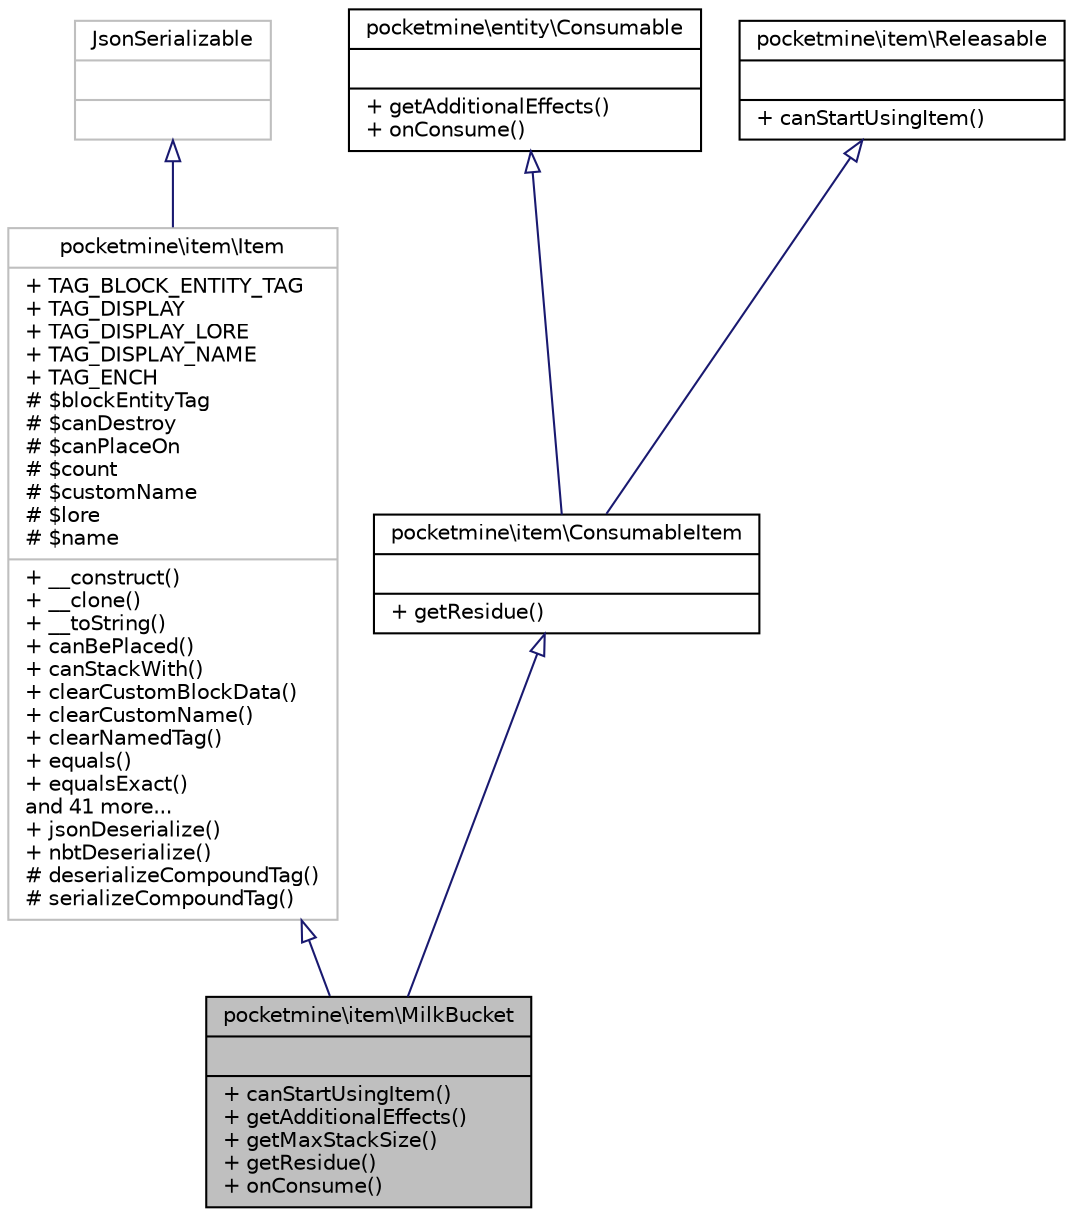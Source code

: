 digraph "pocketmine\item\MilkBucket"
{
 // INTERACTIVE_SVG=YES
 // LATEX_PDF_SIZE
  edge [fontname="Helvetica",fontsize="10",labelfontname="Helvetica",labelfontsize="10"];
  node [fontname="Helvetica",fontsize="10",shape=record];
  Node1 [label="{pocketmine\\item\\MilkBucket\n||+ canStartUsingItem()\l+ getAdditionalEffects()\l+ getMaxStackSize()\l+ getResidue()\l+ onConsume()\l}",height=0.2,width=0.4,color="black", fillcolor="grey75", style="filled", fontcolor="black",tooltip=" "];
  Node2 -> Node1 [dir="back",color="midnightblue",fontsize="10",style="solid",arrowtail="onormal",fontname="Helvetica"];
  Node2 [label="{pocketmine\\item\\Item\n|+ TAG_BLOCK_ENTITY_TAG\l+ TAG_DISPLAY\l+ TAG_DISPLAY_LORE\l+ TAG_DISPLAY_NAME\l+ TAG_ENCH\l# $blockEntityTag\l# $canDestroy\l# $canPlaceOn\l# $count\l# $customName\l# $lore\l# $name\l|+ __construct()\l+ __clone()\l+ __toString()\l+ canBePlaced()\l+ canStackWith()\l+ clearCustomBlockData()\l+ clearCustomName()\l+ clearNamedTag()\l+ equals()\l+ equalsExact()\land 41 more...\l+ jsonDeserialize()\l+ nbtDeserialize()\l# deserializeCompoundTag()\l# serializeCompoundTag()\l}",height=0.2,width=0.4,color="grey75", fillcolor="white", style="filled",URL="$d5/d8a/classpocketmine_1_1item_1_1_item.html",tooltip=" "];
  Node3 -> Node2 [dir="back",color="midnightblue",fontsize="10",style="solid",arrowtail="onormal",fontname="Helvetica"];
  Node3 [label="{JsonSerializable\n||}",height=0.2,width=0.4,color="grey75", fillcolor="white", style="filled",tooltip=" "];
  Node4 -> Node1 [dir="back",color="midnightblue",fontsize="10",style="solid",arrowtail="onormal",fontname="Helvetica"];
  Node4 [label="{pocketmine\\item\\ConsumableItem\n||+ getResidue()\l}",height=0.2,width=0.4,color="black", fillcolor="white", style="filled",URL="$d2/de2/interfacepocketmine_1_1item_1_1_consumable_item.html",tooltip=" "];
  Node5 -> Node4 [dir="back",color="midnightblue",fontsize="10",style="solid",arrowtail="onormal",fontname="Helvetica"];
  Node5 [label="{pocketmine\\entity\\Consumable\n||+ getAdditionalEffects()\l+ onConsume()\l}",height=0.2,width=0.4,color="black", fillcolor="white", style="filled",URL="$db/d3f/interfacepocketmine_1_1entity_1_1_consumable.html",tooltip=" "];
  Node6 -> Node4 [dir="back",color="midnightblue",fontsize="10",style="solid",arrowtail="onormal",fontname="Helvetica"];
  Node6 [label="{pocketmine\\item\\Releasable\n||+ canStartUsingItem()\l}",height=0.2,width=0.4,color="black", fillcolor="white", style="filled",URL="$d4/d35/interfacepocketmine_1_1item_1_1_releasable.html",tooltip=" "];
}
